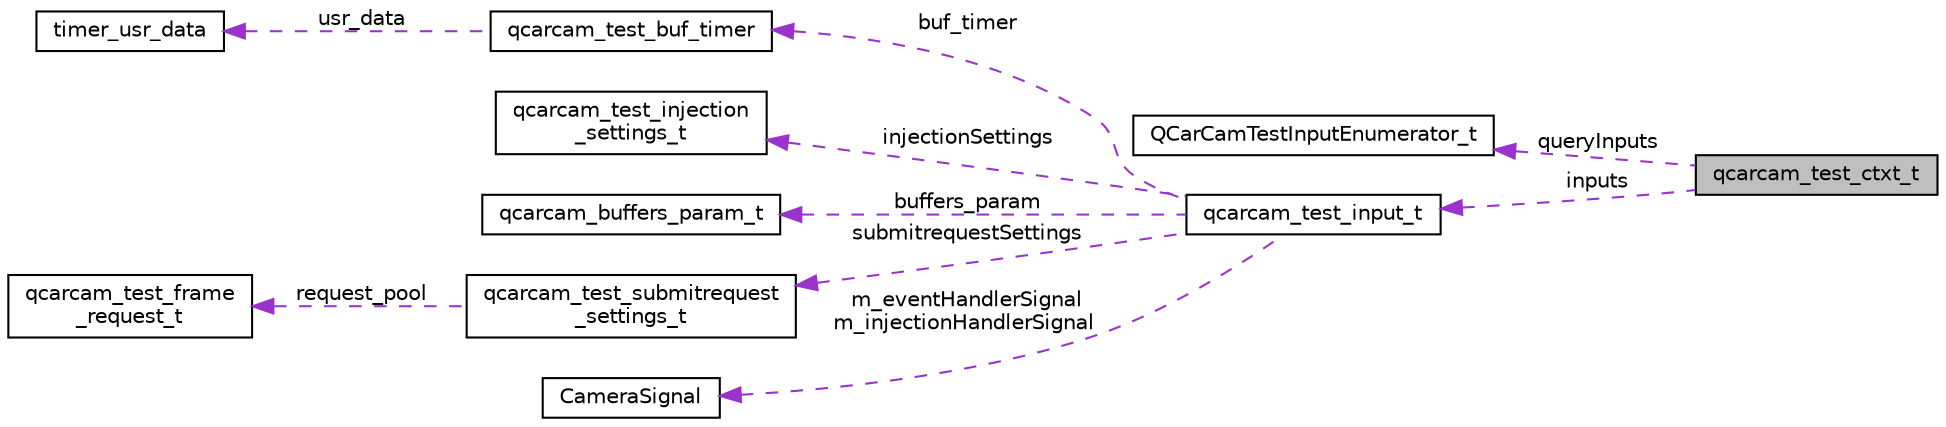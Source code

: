 digraph "qcarcam_test_ctxt_t"
{
 // LATEX_PDF_SIZE
  edge [fontname="Helvetica",fontsize="10",labelfontname="Helvetica",labelfontsize="10"];
  node [fontname="Helvetica",fontsize="10",shape=record];
  rankdir="LR";
  Node1 [label="qcarcam_test_ctxt_t",height=0.2,width=0.4,color="black", fillcolor="grey75", style="filled", fontcolor="black",tooltip=" "];
  Node2 -> Node1 [dir="back",color="darkorchid3",fontsize="10",style="dashed",label=" queryInputs" ];
  Node2 [label="QCarCamTestInputEnumerator_t",height=0.2,width=0.4,color="black", fillcolor="white", style="filled",URL="$structQCarCamTestInputEnumerator__t.html",tooltip=" "];
  Node3 -> Node1 [dir="back",color="darkorchid3",fontsize="10",style="dashed",label=" inputs" ];
  Node3 [label="qcarcam_test_input_t",height=0.2,width=0.4,color="black", fillcolor="white", style="filled",URL="$structqcarcam__test__input__t.html",tooltip=" "];
  Node4 -> Node3 [dir="back",color="darkorchid3",fontsize="10",style="dashed",label=" buf_timer" ];
  Node4 [label="qcarcam_test_buf_timer",height=0.2,width=0.4,color="black", fillcolor="white", style="filled",URL="$structqcarcam__test__buf__timer.html",tooltip=" "];
  Node5 -> Node4 [dir="back",color="darkorchid3",fontsize="10",style="dashed",label=" usr_data" ];
  Node5 [label="timer_usr_data",height=0.2,width=0.4,color="black", fillcolor="white", style="filled",URL="$structtimer__usr__data.html",tooltip=" "];
  Node6 -> Node3 [dir="back",color="darkorchid3",fontsize="10",style="dashed",label=" injectionSettings" ];
  Node6 [label="qcarcam_test_injection\l_settings_t",height=0.2,width=0.4,color="black", fillcolor="white", style="filled",URL="$structqcarcam__test__injection__settings__t.html",tooltip=" "];
  Node7 -> Node3 [dir="back",color="darkorchid3",fontsize="10",style="dashed",label=" buffers_param" ];
  Node7 [label="qcarcam_buffers_param_t",height=0.2,width=0.4,color="black", fillcolor="white", style="filled",URL="$structqcarcam__buffers__param__t.html",tooltip=" "];
  Node8 -> Node3 [dir="back",color="darkorchid3",fontsize="10",style="dashed",label=" submitrequestSettings" ];
  Node8 [label="qcarcam_test_submitrequest\l_settings_t",height=0.2,width=0.4,color="black", fillcolor="white", style="filled",URL="$structqcarcam__test__submitrequest__settings__t.html",tooltip=" "];
  Node9 -> Node8 [dir="back",color="darkorchid3",fontsize="10",style="dashed",label=" request_pool" ];
  Node9 [label="qcarcam_test_frame\l_request_t",height=0.2,width=0.4,color="black", fillcolor="white", style="filled",URL="$structqcarcam__test__frame__request__t.html",tooltip=" "];
  Node10 -> Node3 [dir="back",color="darkorchid3",fontsize="10",style="dashed",label=" m_eventHandlerSignal\nm_injectionHandlerSignal" ];
  Node10 [label="CameraSignal",height=0.2,width=0.4,color="black", fillcolor="white", style="filled",URL="$structCameraSignal.html",tooltip=" "];
}

